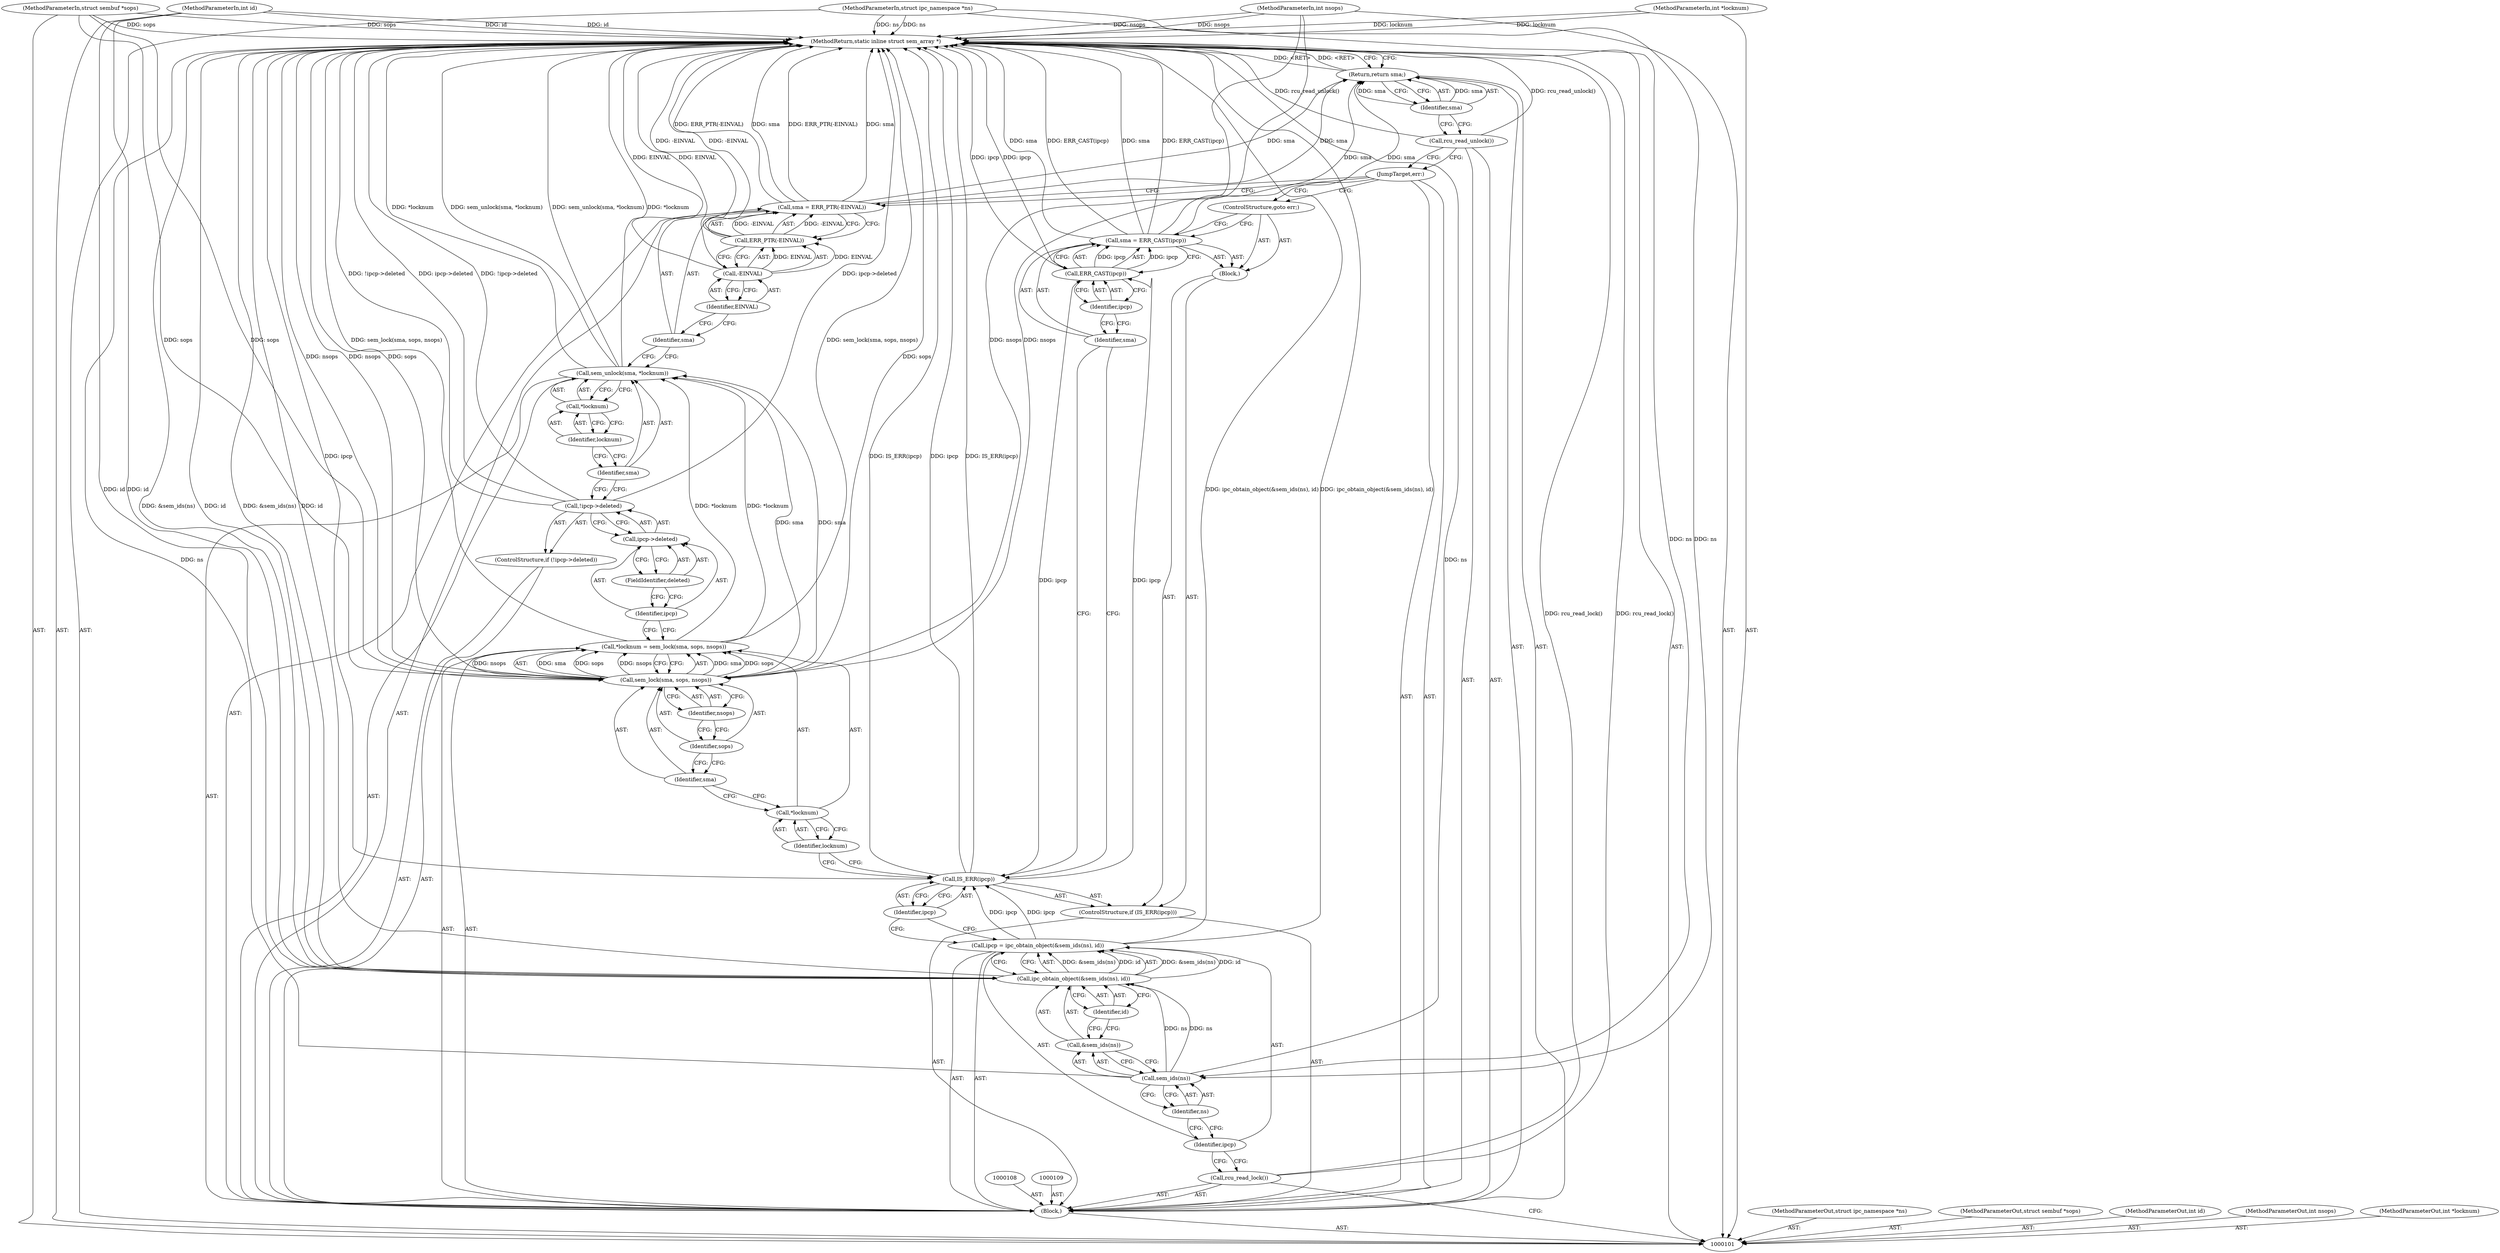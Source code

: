digraph "0_linux_6062a8dc0517bce23e3c2f7d2fea5e22411269a3_9" {
"1000118" [label="(ControlStructure,if (IS_ERR(ipcp)))"];
"1000120" [label="(Identifier,ipcp)"];
"1000121" [label="(Block,)"];
"1000119" [label="(Call,IS_ERR(ipcp))"];
"1000125" [label="(Identifier,ipcp)"];
"1000122" [label="(Call,sma = ERR_CAST(ipcp))"];
"1000123" [label="(Identifier,sma)"];
"1000124" [label="(Call,ERR_CAST(ipcp))"];
"1000126" [label="(ControlStructure,goto err;)"];
"1000127" [label="(Call,*locknum = sem_lock(sma, sops, nsops))"];
"1000128" [label="(Call,*locknum)"];
"1000130" [label="(Call,sem_lock(sma, sops, nsops))"];
"1000129" [label="(Identifier,locknum)"];
"1000131" [label="(Identifier,sma)"];
"1000132" [label="(Identifier,sops)"];
"1000133" [label="(Identifier,nsops)"];
"1000152" [label="(MethodReturn,static inline struct sem_array *)"];
"1000102" [label="(MethodParameterIn,struct ipc_namespace *ns)"];
"1000227" [label="(MethodParameterOut,struct ipc_namespace *ns)"];
"1000138" [label="(FieldIdentifier,deleted)"];
"1000134" [label="(ControlStructure,if (!ipcp->deleted))"];
"1000135" [label="(Call,!ipcp->deleted)"];
"1000136" [label="(Call,ipcp->deleted)"];
"1000137" [label="(Identifier,ipcp)"];
"1000139" [label="(Call,sem_unlock(sma, *locknum))"];
"1000140" [label="(Identifier,sma)"];
"1000141" [label="(Call,*locknum)"];
"1000142" [label="(Identifier,locknum)"];
"1000146" [label="(Call,-EINVAL)"];
"1000147" [label="(Identifier,EINVAL)"];
"1000143" [label="(Call,sma = ERR_PTR(-EINVAL))"];
"1000144" [label="(Identifier,sma)"];
"1000145" [label="(Call,ERR_PTR(-EINVAL))"];
"1000148" [label="(JumpTarget,err:)"];
"1000149" [label="(Call,rcu_read_unlock())"];
"1000150" [label="(Return,return sma;)"];
"1000151" [label="(Identifier,sma)"];
"1000104" [label="(MethodParameterIn,struct sembuf *sops)"];
"1000229" [label="(MethodParameterOut,struct sembuf *sops)"];
"1000103" [label="(MethodParameterIn,int id)"];
"1000228" [label="(MethodParameterOut,int id)"];
"1000105" [label="(MethodParameterIn,int nsops)"];
"1000230" [label="(MethodParameterOut,int nsops)"];
"1000106" [label="(MethodParameterIn,int *locknum)"];
"1000231" [label="(MethodParameterOut,int *locknum)"];
"1000107" [label="(Block,)"];
"1000110" [label="(Call,rcu_read_lock())"];
"1000111" [label="(Call,ipcp = ipc_obtain_object(&sem_ids(ns), id))"];
"1000112" [label="(Identifier,ipcp)"];
"1000114" [label="(Call,&sem_ids(ns))"];
"1000115" [label="(Call,sem_ids(ns))"];
"1000116" [label="(Identifier,ns)"];
"1000117" [label="(Identifier,id)"];
"1000113" [label="(Call,ipc_obtain_object(&sem_ids(ns), id))"];
"1000118" -> "1000107"  [label="AST: "];
"1000119" -> "1000118"  [label="AST: "];
"1000121" -> "1000118"  [label="AST: "];
"1000120" -> "1000119"  [label="AST: "];
"1000120" -> "1000111"  [label="CFG: "];
"1000119" -> "1000120"  [label="CFG: "];
"1000121" -> "1000118"  [label="AST: "];
"1000122" -> "1000121"  [label="AST: "];
"1000126" -> "1000121"  [label="AST: "];
"1000119" -> "1000118"  [label="AST: "];
"1000119" -> "1000120"  [label="CFG: "];
"1000120" -> "1000119"  [label="AST: "];
"1000123" -> "1000119"  [label="CFG: "];
"1000129" -> "1000119"  [label="CFG: "];
"1000119" -> "1000152"  [label="DDG: IS_ERR(ipcp)"];
"1000119" -> "1000152"  [label="DDG: ipcp"];
"1000111" -> "1000119"  [label="DDG: ipcp"];
"1000119" -> "1000124"  [label="DDG: ipcp"];
"1000125" -> "1000124"  [label="AST: "];
"1000125" -> "1000123"  [label="CFG: "];
"1000124" -> "1000125"  [label="CFG: "];
"1000122" -> "1000121"  [label="AST: "];
"1000122" -> "1000124"  [label="CFG: "];
"1000123" -> "1000122"  [label="AST: "];
"1000124" -> "1000122"  [label="AST: "];
"1000126" -> "1000122"  [label="CFG: "];
"1000122" -> "1000152"  [label="DDG: ERR_CAST(ipcp)"];
"1000122" -> "1000152"  [label="DDG: sma"];
"1000124" -> "1000122"  [label="DDG: ipcp"];
"1000122" -> "1000150"  [label="DDG: sma"];
"1000123" -> "1000122"  [label="AST: "];
"1000123" -> "1000119"  [label="CFG: "];
"1000125" -> "1000123"  [label="CFG: "];
"1000124" -> "1000122"  [label="AST: "];
"1000124" -> "1000125"  [label="CFG: "];
"1000125" -> "1000124"  [label="AST: "];
"1000122" -> "1000124"  [label="CFG: "];
"1000124" -> "1000152"  [label="DDG: ipcp"];
"1000124" -> "1000122"  [label="DDG: ipcp"];
"1000119" -> "1000124"  [label="DDG: ipcp"];
"1000126" -> "1000121"  [label="AST: "];
"1000126" -> "1000122"  [label="CFG: "];
"1000148" -> "1000126"  [label="CFG: "];
"1000127" -> "1000107"  [label="AST: "];
"1000127" -> "1000130"  [label="CFG: "];
"1000128" -> "1000127"  [label="AST: "];
"1000130" -> "1000127"  [label="AST: "];
"1000137" -> "1000127"  [label="CFG: "];
"1000127" -> "1000152"  [label="DDG: sem_lock(sma, sops, nsops)"];
"1000130" -> "1000127"  [label="DDG: sma"];
"1000130" -> "1000127"  [label="DDG: sops"];
"1000130" -> "1000127"  [label="DDG: nsops"];
"1000127" -> "1000139"  [label="DDG: *locknum"];
"1000128" -> "1000127"  [label="AST: "];
"1000128" -> "1000129"  [label="CFG: "];
"1000129" -> "1000128"  [label="AST: "];
"1000131" -> "1000128"  [label="CFG: "];
"1000130" -> "1000127"  [label="AST: "];
"1000130" -> "1000133"  [label="CFG: "];
"1000131" -> "1000130"  [label="AST: "];
"1000132" -> "1000130"  [label="AST: "];
"1000133" -> "1000130"  [label="AST: "];
"1000127" -> "1000130"  [label="CFG: "];
"1000130" -> "1000152"  [label="DDG: sops"];
"1000130" -> "1000152"  [label="DDG: nsops"];
"1000130" -> "1000127"  [label="DDG: sma"];
"1000130" -> "1000127"  [label="DDG: sops"];
"1000130" -> "1000127"  [label="DDG: nsops"];
"1000104" -> "1000130"  [label="DDG: sops"];
"1000105" -> "1000130"  [label="DDG: nsops"];
"1000130" -> "1000139"  [label="DDG: sma"];
"1000129" -> "1000128"  [label="AST: "];
"1000129" -> "1000119"  [label="CFG: "];
"1000128" -> "1000129"  [label="CFG: "];
"1000131" -> "1000130"  [label="AST: "];
"1000131" -> "1000128"  [label="CFG: "];
"1000132" -> "1000131"  [label="CFG: "];
"1000132" -> "1000130"  [label="AST: "];
"1000132" -> "1000131"  [label="CFG: "];
"1000133" -> "1000132"  [label="CFG: "];
"1000133" -> "1000130"  [label="AST: "];
"1000133" -> "1000132"  [label="CFG: "];
"1000130" -> "1000133"  [label="CFG: "];
"1000152" -> "1000101"  [label="AST: "];
"1000152" -> "1000150"  [label="CFG: "];
"1000113" -> "1000152"  [label="DDG: id"];
"1000113" -> "1000152"  [label="DDG: &sem_ids(ns)"];
"1000127" -> "1000152"  [label="DDG: sem_lock(sma, sops, nsops)"];
"1000124" -> "1000152"  [label="DDG: ipcp"];
"1000104" -> "1000152"  [label="DDG: sops"];
"1000105" -> "1000152"  [label="DDG: nsops"];
"1000149" -> "1000152"  [label="DDG: rcu_read_unlock()"];
"1000119" -> "1000152"  [label="DDG: IS_ERR(ipcp)"];
"1000119" -> "1000152"  [label="DDG: ipcp"];
"1000145" -> "1000152"  [label="DDG: -EINVAL"];
"1000106" -> "1000152"  [label="DDG: locknum"];
"1000122" -> "1000152"  [label="DDG: ERR_CAST(ipcp)"];
"1000122" -> "1000152"  [label="DDG: sma"];
"1000130" -> "1000152"  [label="DDG: sops"];
"1000130" -> "1000152"  [label="DDG: nsops"];
"1000139" -> "1000152"  [label="DDG: *locknum"];
"1000139" -> "1000152"  [label="DDG: sem_unlock(sma, *locknum)"];
"1000103" -> "1000152"  [label="DDG: id"];
"1000143" -> "1000152"  [label="DDG: sma"];
"1000143" -> "1000152"  [label="DDG: ERR_PTR(-EINVAL)"];
"1000102" -> "1000152"  [label="DDG: ns"];
"1000135" -> "1000152"  [label="DDG: !ipcp->deleted"];
"1000135" -> "1000152"  [label="DDG: ipcp->deleted"];
"1000111" -> "1000152"  [label="DDG: ipc_obtain_object(&sem_ids(ns), id)"];
"1000110" -> "1000152"  [label="DDG: rcu_read_lock()"];
"1000146" -> "1000152"  [label="DDG: EINVAL"];
"1000115" -> "1000152"  [label="DDG: ns"];
"1000150" -> "1000152"  [label="DDG: <RET>"];
"1000102" -> "1000101"  [label="AST: "];
"1000102" -> "1000152"  [label="DDG: ns"];
"1000102" -> "1000115"  [label="DDG: ns"];
"1000227" -> "1000101"  [label="AST: "];
"1000138" -> "1000136"  [label="AST: "];
"1000138" -> "1000137"  [label="CFG: "];
"1000136" -> "1000138"  [label="CFG: "];
"1000134" -> "1000107"  [label="AST: "];
"1000135" -> "1000134"  [label="AST: "];
"1000135" -> "1000134"  [label="AST: "];
"1000135" -> "1000136"  [label="CFG: "];
"1000136" -> "1000135"  [label="AST: "];
"1000140" -> "1000135"  [label="CFG: "];
"1000135" -> "1000152"  [label="DDG: !ipcp->deleted"];
"1000135" -> "1000152"  [label="DDG: ipcp->deleted"];
"1000136" -> "1000135"  [label="AST: "];
"1000136" -> "1000138"  [label="CFG: "];
"1000137" -> "1000136"  [label="AST: "];
"1000138" -> "1000136"  [label="AST: "];
"1000135" -> "1000136"  [label="CFG: "];
"1000137" -> "1000136"  [label="AST: "];
"1000137" -> "1000127"  [label="CFG: "];
"1000138" -> "1000137"  [label="CFG: "];
"1000139" -> "1000107"  [label="AST: "];
"1000139" -> "1000141"  [label="CFG: "];
"1000140" -> "1000139"  [label="AST: "];
"1000141" -> "1000139"  [label="AST: "];
"1000144" -> "1000139"  [label="CFG: "];
"1000139" -> "1000152"  [label="DDG: *locknum"];
"1000139" -> "1000152"  [label="DDG: sem_unlock(sma, *locknum)"];
"1000130" -> "1000139"  [label="DDG: sma"];
"1000127" -> "1000139"  [label="DDG: *locknum"];
"1000140" -> "1000139"  [label="AST: "];
"1000140" -> "1000135"  [label="CFG: "];
"1000142" -> "1000140"  [label="CFG: "];
"1000141" -> "1000139"  [label="AST: "];
"1000141" -> "1000142"  [label="CFG: "];
"1000142" -> "1000141"  [label="AST: "];
"1000139" -> "1000141"  [label="CFG: "];
"1000142" -> "1000141"  [label="AST: "];
"1000142" -> "1000140"  [label="CFG: "];
"1000141" -> "1000142"  [label="CFG: "];
"1000146" -> "1000145"  [label="AST: "];
"1000146" -> "1000147"  [label="CFG: "];
"1000147" -> "1000146"  [label="AST: "];
"1000145" -> "1000146"  [label="CFG: "];
"1000146" -> "1000152"  [label="DDG: EINVAL"];
"1000146" -> "1000145"  [label="DDG: EINVAL"];
"1000147" -> "1000146"  [label="AST: "];
"1000147" -> "1000144"  [label="CFG: "];
"1000146" -> "1000147"  [label="CFG: "];
"1000143" -> "1000107"  [label="AST: "];
"1000143" -> "1000145"  [label="CFG: "];
"1000144" -> "1000143"  [label="AST: "];
"1000145" -> "1000143"  [label="AST: "];
"1000148" -> "1000143"  [label="CFG: "];
"1000143" -> "1000152"  [label="DDG: sma"];
"1000143" -> "1000152"  [label="DDG: ERR_PTR(-EINVAL)"];
"1000145" -> "1000143"  [label="DDG: -EINVAL"];
"1000143" -> "1000150"  [label="DDG: sma"];
"1000144" -> "1000143"  [label="AST: "];
"1000144" -> "1000139"  [label="CFG: "];
"1000147" -> "1000144"  [label="CFG: "];
"1000145" -> "1000143"  [label="AST: "];
"1000145" -> "1000146"  [label="CFG: "];
"1000146" -> "1000145"  [label="AST: "];
"1000143" -> "1000145"  [label="CFG: "];
"1000145" -> "1000152"  [label="DDG: -EINVAL"];
"1000145" -> "1000143"  [label="DDG: -EINVAL"];
"1000146" -> "1000145"  [label="DDG: EINVAL"];
"1000148" -> "1000107"  [label="AST: "];
"1000148" -> "1000143"  [label="CFG: "];
"1000148" -> "1000126"  [label="CFG: "];
"1000149" -> "1000148"  [label="CFG: "];
"1000149" -> "1000107"  [label="AST: "];
"1000149" -> "1000148"  [label="CFG: "];
"1000151" -> "1000149"  [label="CFG: "];
"1000149" -> "1000152"  [label="DDG: rcu_read_unlock()"];
"1000150" -> "1000107"  [label="AST: "];
"1000150" -> "1000151"  [label="CFG: "];
"1000151" -> "1000150"  [label="AST: "];
"1000152" -> "1000150"  [label="CFG: "];
"1000150" -> "1000152"  [label="DDG: <RET>"];
"1000151" -> "1000150"  [label="DDG: sma"];
"1000122" -> "1000150"  [label="DDG: sma"];
"1000143" -> "1000150"  [label="DDG: sma"];
"1000151" -> "1000150"  [label="AST: "];
"1000151" -> "1000149"  [label="CFG: "];
"1000150" -> "1000151"  [label="CFG: "];
"1000151" -> "1000150"  [label="DDG: sma"];
"1000104" -> "1000101"  [label="AST: "];
"1000104" -> "1000152"  [label="DDG: sops"];
"1000104" -> "1000130"  [label="DDG: sops"];
"1000229" -> "1000101"  [label="AST: "];
"1000103" -> "1000101"  [label="AST: "];
"1000103" -> "1000152"  [label="DDG: id"];
"1000103" -> "1000113"  [label="DDG: id"];
"1000228" -> "1000101"  [label="AST: "];
"1000105" -> "1000101"  [label="AST: "];
"1000105" -> "1000152"  [label="DDG: nsops"];
"1000105" -> "1000130"  [label="DDG: nsops"];
"1000230" -> "1000101"  [label="AST: "];
"1000106" -> "1000101"  [label="AST: "];
"1000106" -> "1000152"  [label="DDG: locknum"];
"1000231" -> "1000101"  [label="AST: "];
"1000107" -> "1000101"  [label="AST: "];
"1000108" -> "1000107"  [label="AST: "];
"1000109" -> "1000107"  [label="AST: "];
"1000110" -> "1000107"  [label="AST: "];
"1000111" -> "1000107"  [label="AST: "];
"1000118" -> "1000107"  [label="AST: "];
"1000127" -> "1000107"  [label="AST: "];
"1000134" -> "1000107"  [label="AST: "];
"1000139" -> "1000107"  [label="AST: "];
"1000143" -> "1000107"  [label="AST: "];
"1000148" -> "1000107"  [label="AST: "];
"1000149" -> "1000107"  [label="AST: "];
"1000150" -> "1000107"  [label="AST: "];
"1000110" -> "1000107"  [label="AST: "];
"1000110" -> "1000101"  [label="CFG: "];
"1000112" -> "1000110"  [label="CFG: "];
"1000110" -> "1000152"  [label="DDG: rcu_read_lock()"];
"1000111" -> "1000107"  [label="AST: "];
"1000111" -> "1000113"  [label="CFG: "];
"1000112" -> "1000111"  [label="AST: "];
"1000113" -> "1000111"  [label="AST: "];
"1000120" -> "1000111"  [label="CFG: "];
"1000111" -> "1000152"  [label="DDG: ipc_obtain_object(&sem_ids(ns), id)"];
"1000113" -> "1000111"  [label="DDG: &sem_ids(ns)"];
"1000113" -> "1000111"  [label="DDG: id"];
"1000111" -> "1000119"  [label="DDG: ipcp"];
"1000112" -> "1000111"  [label="AST: "];
"1000112" -> "1000110"  [label="CFG: "];
"1000116" -> "1000112"  [label="CFG: "];
"1000114" -> "1000113"  [label="AST: "];
"1000114" -> "1000115"  [label="CFG: "];
"1000115" -> "1000114"  [label="AST: "];
"1000117" -> "1000114"  [label="CFG: "];
"1000115" -> "1000114"  [label="AST: "];
"1000115" -> "1000116"  [label="CFG: "];
"1000116" -> "1000115"  [label="AST: "];
"1000114" -> "1000115"  [label="CFG: "];
"1000115" -> "1000152"  [label="DDG: ns"];
"1000115" -> "1000113"  [label="DDG: ns"];
"1000102" -> "1000115"  [label="DDG: ns"];
"1000116" -> "1000115"  [label="AST: "];
"1000116" -> "1000112"  [label="CFG: "];
"1000115" -> "1000116"  [label="CFG: "];
"1000117" -> "1000113"  [label="AST: "];
"1000117" -> "1000114"  [label="CFG: "];
"1000113" -> "1000117"  [label="CFG: "];
"1000113" -> "1000111"  [label="AST: "];
"1000113" -> "1000117"  [label="CFG: "];
"1000114" -> "1000113"  [label="AST: "];
"1000117" -> "1000113"  [label="AST: "];
"1000111" -> "1000113"  [label="CFG: "];
"1000113" -> "1000152"  [label="DDG: id"];
"1000113" -> "1000152"  [label="DDG: &sem_ids(ns)"];
"1000113" -> "1000111"  [label="DDG: &sem_ids(ns)"];
"1000113" -> "1000111"  [label="DDG: id"];
"1000115" -> "1000113"  [label="DDG: ns"];
"1000103" -> "1000113"  [label="DDG: id"];
}
